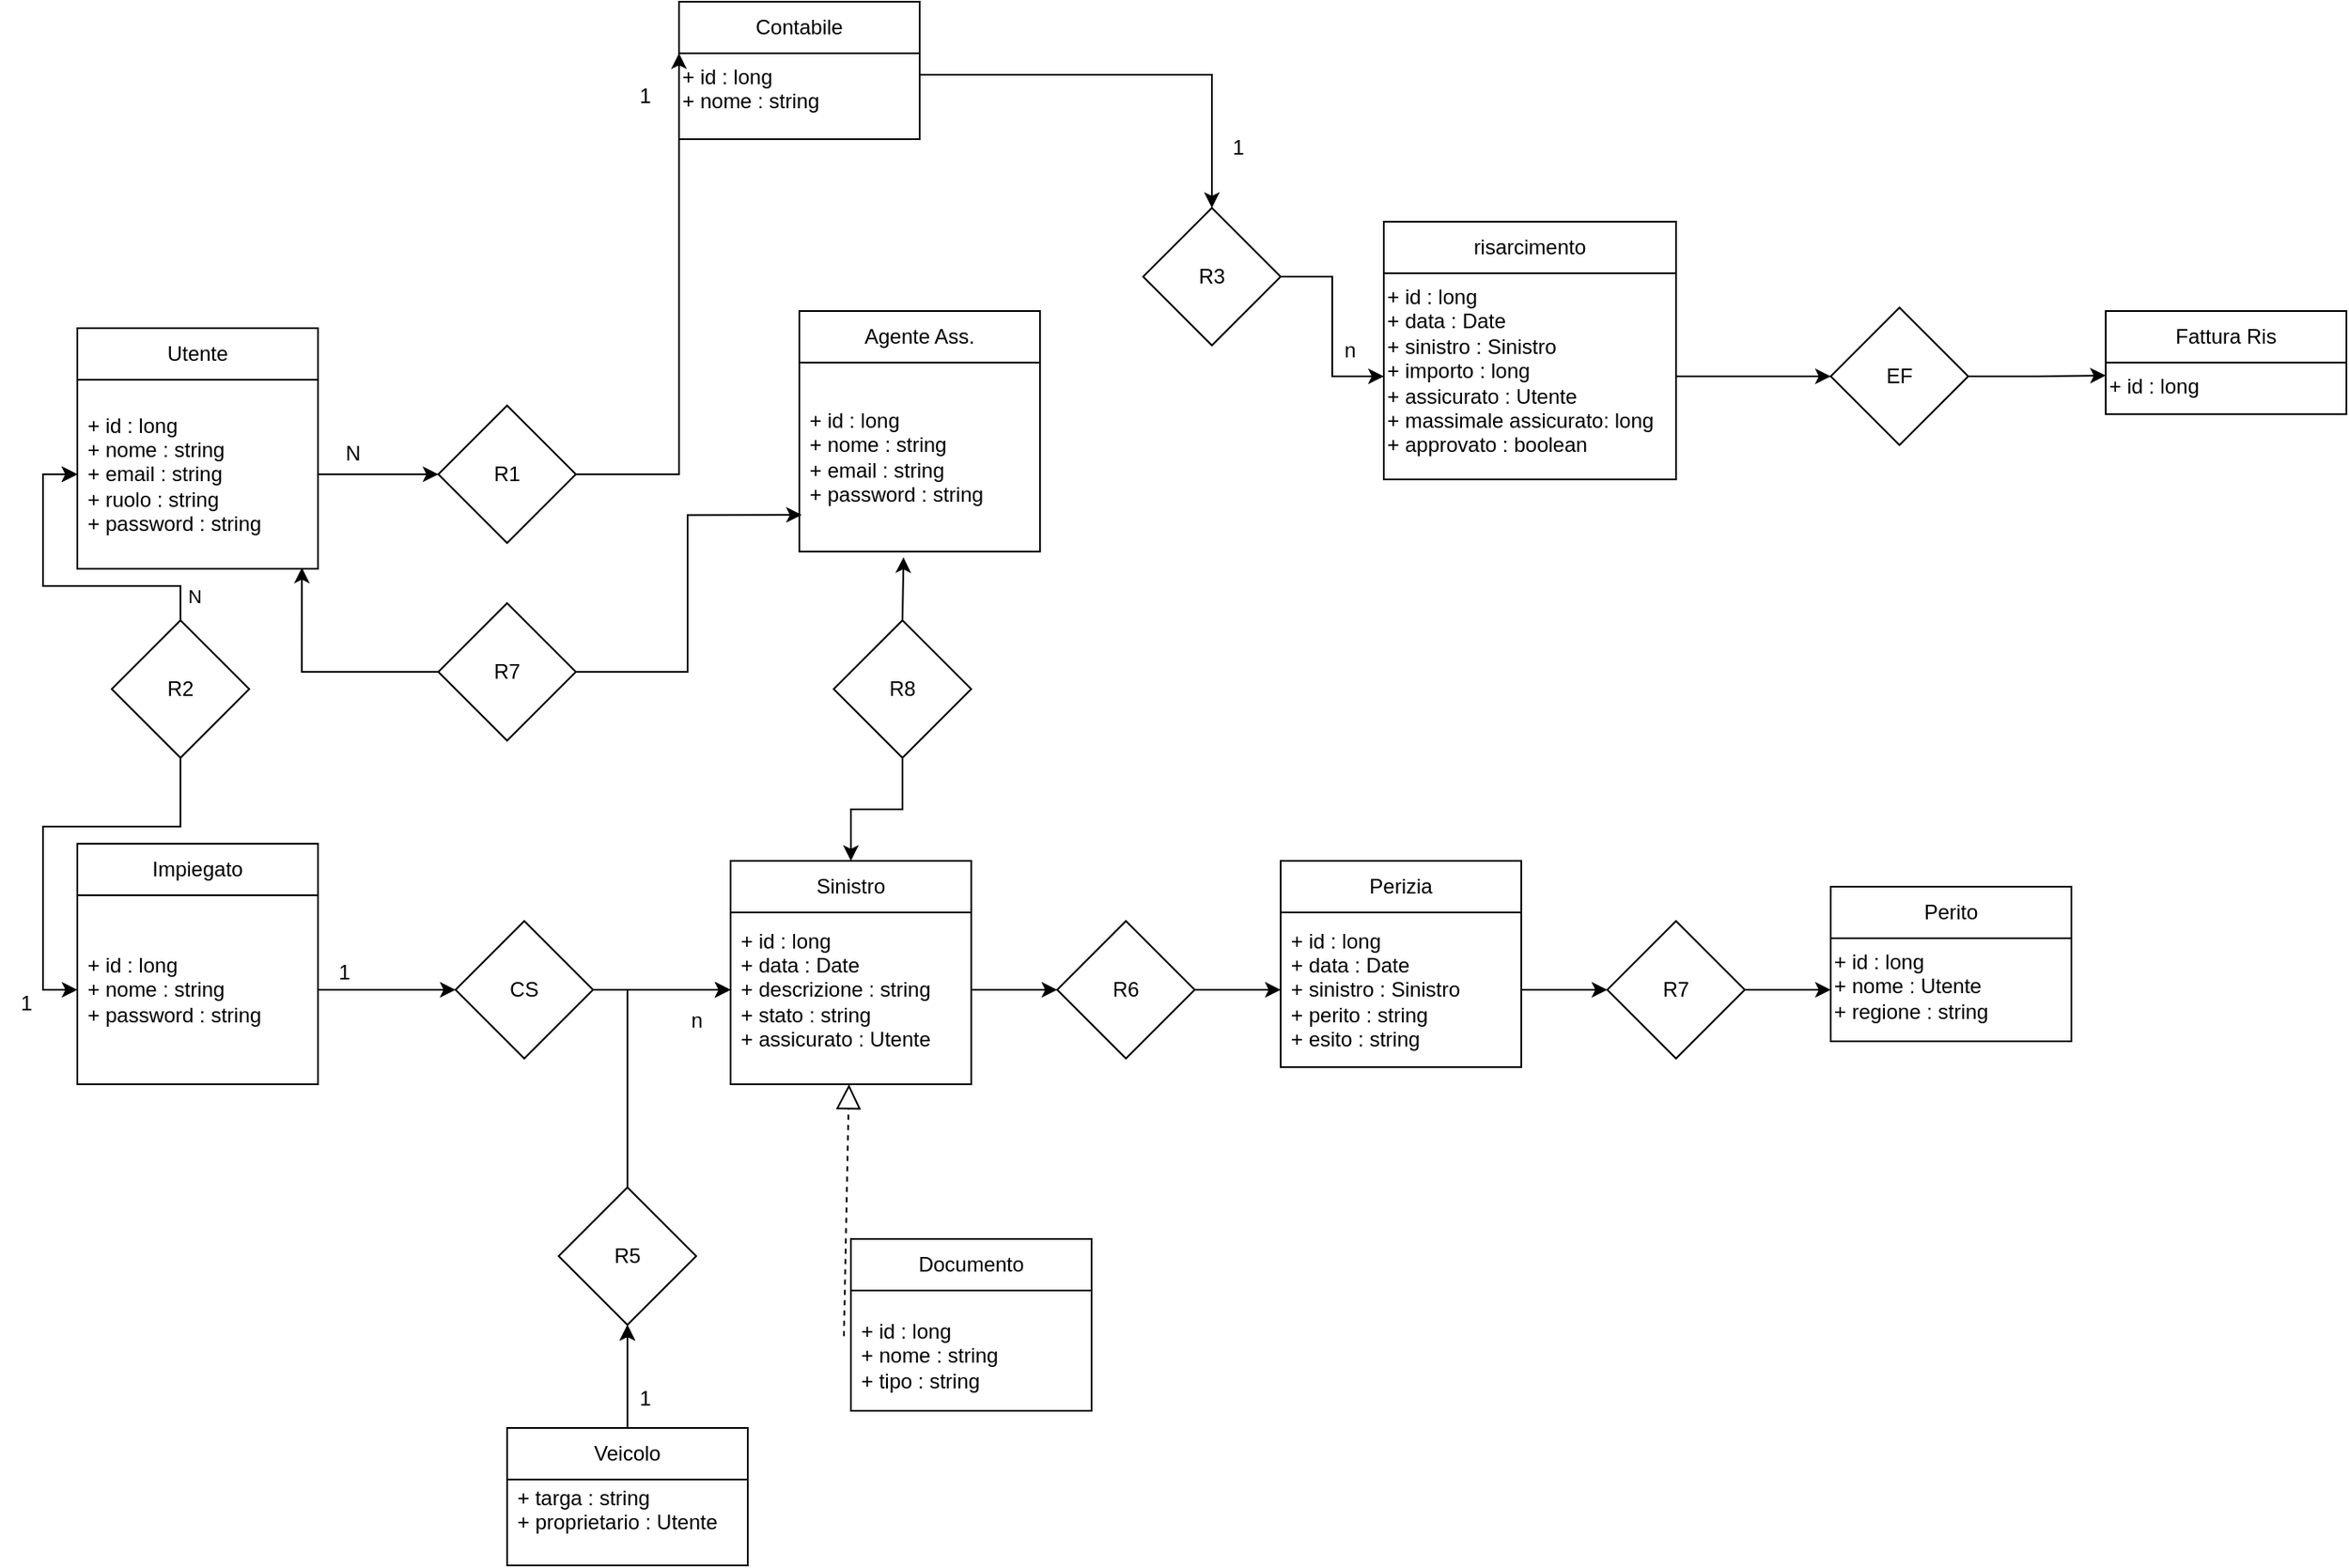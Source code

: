 <mxfile version="28.0.4">
  <diagram name="Page-1" id="ncYPaySD2gaJc0sSPr5l">
    <mxGraphModel dx="778" dy="1560" grid="1" gridSize="10" guides="1" tooltips="1" connect="1" arrows="1" fold="1" page="1" pageScale="1" pageWidth="850" pageHeight="1100" math="0" shadow="0">
      <root>
        <mxCell id="0" />
        <mxCell id="1" parent="0" />
        <mxCell id="XLVRN5qMW9F_hrIfe315-4" value="Utente" style="swimlane;fontStyle=0;childLayout=stackLayout;horizontal=1;startSize=30;horizontalStack=0;resizeParent=1;resizeParentMax=0;resizeLast=0;collapsible=1;marginBottom=0;whiteSpace=wrap;html=1;" parent="1" vertex="1">
          <mxGeometry x="60" y="-110" width="140" height="140" as="geometry" />
        </mxCell>
        <mxCell id="XLVRN5qMW9F_hrIfe315-7" value="&lt;span style=&quot;background-color: transparent; color: light-dark(rgb(0, 0, 0), rgb(255, 255, 255));&quot;&gt;+ id : long&lt;/span&gt;&lt;br&gt;&lt;span style=&quot;background-color: transparent; color: light-dark(rgb(0, 0, 0), rgb(255, 255, 255));&quot;&gt;+ nome : string&lt;/span&gt;&lt;br&gt;&lt;span style=&quot;background-color: transparent; color: light-dark(rgb(0, 0, 0), rgb(255, 255, 255));&quot;&gt;+ email : string&lt;/span&gt;&lt;br&gt;&lt;span style=&quot;background-color: transparent; color: light-dark(rgb(0, 0, 0), rgb(255, 255, 255));&quot;&gt;+ ruolo : string&lt;/span&gt;&lt;br&gt;&lt;span style=&quot;background-color: transparent; color: light-dark(rgb(0, 0, 0), rgb(255, 255, 255));&quot;&gt;+ password : string&lt;/span&gt;" style="text;strokeColor=none;fillColor=none;align=left;verticalAlign=middle;spacingLeft=4;spacingRight=4;overflow=hidden;points=[[0,0.5],[1,0.5]];portConstraint=eastwest;rotatable=0;whiteSpace=wrap;html=1;" parent="XLVRN5qMW9F_hrIfe315-4" vertex="1">
          <mxGeometry y="30" width="140" height="110" as="geometry" />
        </mxCell>
        <mxCell id="XLVRN5qMW9F_hrIfe315-11" value="Sinistro" style="swimlane;fontStyle=0;childLayout=stackLayout;horizontal=1;startSize=30;horizontalStack=0;resizeParent=1;resizeParentMax=0;resizeLast=0;collapsible=1;marginBottom=0;whiteSpace=wrap;html=1;" parent="1" vertex="1">
          <mxGeometry x="440" y="200" width="140" height="130" as="geometry" />
        </mxCell>
        <mxCell id="alPQzJcC0KXcdpijRK14-49" style="edgeStyle=orthogonalEdgeStyle;rounded=0;orthogonalLoop=1;jettySize=auto;html=1;exitX=1;exitY=0.5;exitDx=0;exitDy=0;" edge="1" parent="1" source="XLVRN5qMW9F_hrIfe315-15" target="alPQzJcC0KXcdpijRK14-48">
          <mxGeometry relative="1" as="geometry" />
        </mxCell>
        <mxCell id="XLVRN5qMW9F_hrIfe315-15" value="&lt;span style=&quot;background-color: transparent; color: light-dark(rgb(0, 0, 0), rgb(255, 255, 255));&quot;&gt;+ id : long&lt;/span&gt;&lt;br&gt;&lt;span style=&quot;background-color: transparent; color: light-dark(rgb(0, 0, 0), rgb(255, 255, 255));&quot;&gt;+ data : Date&lt;/span&gt;&lt;br&gt;&lt;span style=&quot;background-color: transparent; color: light-dark(rgb(0, 0, 0), rgb(255, 255, 255));&quot;&gt;+ descrizione : string&lt;/span&gt;&lt;br&gt;&lt;span style=&quot;background-color: transparent; color: light-dark(rgb(0, 0, 0), rgb(255, 255, 255));&quot;&gt;+ stato : string&lt;/span&gt;&lt;br&gt;&lt;span style=&quot;background-color: transparent; color: light-dark(rgb(0, 0, 0), rgb(255, 255, 255));&quot;&gt;+ assicurato : Utente&lt;/span&gt;" style="text;strokeColor=none;fillColor=none;align=left;verticalAlign=middle;spacingLeft=4;spacingRight=4;overflow=hidden;points=[[0,0.5],[1,0.5]];portConstraint=eastwest;rotatable=0;whiteSpace=wrap;html=1;" parent="1" vertex="1">
          <mxGeometry x="440" y="220" width="140" height="110" as="geometry" />
        </mxCell>
        <mxCell id="alPQzJcC0KXcdpijRK14-40" style="edgeStyle=orthogonalEdgeStyle;rounded=0;orthogonalLoop=1;jettySize=auto;html=1;exitX=0.5;exitY=0;exitDx=0;exitDy=0;entryX=0.5;entryY=1;entryDx=0;entryDy=0;" edge="1" parent="1" source="XLVRN5qMW9F_hrIfe315-16" target="alPQzJcC0KXcdpijRK14-39">
          <mxGeometry relative="1" as="geometry" />
        </mxCell>
        <mxCell id="alPQzJcC0KXcdpijRK14-42" value="" style="edgeStyle=orthogonalEdgeStyle;rounded=0;orthogonalLoop=1;jettySize=auto;html=1;" edge="1" parent="1" source="XLVRN5qMW9F_hrIfe315-16" target="alPQzJcC0KXcdpijRK14-39">
          <mxGeometry relative="1" as="geometry" />
        </mxCell>
        <mxCell id="XLVRN5qMW9F_hrIfe315-16" value="Veicolo" style="swimlane;fontStyle=0;childLayout=stackLayout;horizontal=1;startSize=30;horizontalStack=0;resizeParent=1;resizeParentMax=0;resizeLast=0;collapsible=1;marginBottom=0;whiteSpace=wrap;html=1;" parent="1" vertex="1">
          <mxGeometry x="310" y="530" width="140" height="80" as="geometry" />
        </mxCell>
        <mxCell id="XLVRN5qMW9F_hrIfe315-20" value="&lt;span style=&quot;background-color: transparent; color: light-dark(rgb(0, 0, 0), rgb(255, 255, 255));&quot;&gt;+ targa : string&lt;/span&gt;&lt;br&gt;&lt;span style=&quot;background-color: transparent; color: light-dark(rgb(0, 0, 0), rgb(255, 255, 255));&quot;&gt;+ proprietario : Utente&lt;/span&gt;&lt;div&gt;&lt;br/&gt;&lt;/div&gt;" style="text;strokeColor=none;fillColor=none;align=left;verticalAlign=middle;spacingLeft=4;spacingRight=4;overflow=hidden;points=[[0,0.5],[1,0.5]];portConstraint=eastwest;rotatable=0;whiteSpace=wrap;html=1;" parent="XLVRN5qMW9F_hrIfe315-16" vertex="1">
          <mxGeometry y="30" width="140" height="50" as="geometry" />
        </mxCell>
        <mxCell id="XLVRN5qMW9F_hrIfe315-22" value="Documento" style="swimlane;fontStyle=0;childLayout=stackLayout;horizontal=1;startSize=30;horizontalStack=0;resizeParent=1;resizeParentMax=0;resizeLast=0;collapsible=1;marginBottom=0;whiteSpace=wrap;html=1;" parent="1" vertex="1">
          <mxGeometry x="510" y="420" width="140" height="100" as="geometry" />
        </mxCell>
        <mxCell id="XLVRN5qMW9F_hrIfe315-23" value="&lt;br&gt;&lt;span style=&quot;forced-color-adjust: none; color: light-dark(rgb(0, 0, 0), rgb(255, 255, 255)); font-family: Helvetica; font-size: 12px; font-style: normal; font-variant-ligatures: normal; font-variant-caps: normal; font-weight: 400; letter-spacing: normal; orphans: 2; text-align: left; text-indent: 0px; text-transform: none; widows: 2; word-spacing: 0px; -webkit-text-stroke-width: 0px; white-space: normal; background-color: transparent; text-decoration-thickness: initial; text-decoration-style: initial; text-decoration-color: initial;&quot;&gt;+ id : long&lt;/span&gt;&lt;br style=&quot;forced-color-adjust: none; color: rgb(0, 0, 0); font-family: Helvetica; font-size: 12px; font-style: normal; font-variant-ligatures: normal; font-variant-caps: normal; font-weight: 400; letter-spacing: normal; orphans: 2; text-align: left; text-indent: 0px; text-transform: none; widows: 2; word-spacing: 0px; -webkit-text-stroke-width: 0px; white-space: normal; background-color: rgb(236, 236, 236); text-decoration-thickness: initial; text-decoration-style: initial; text-decoration-color: initial;&quot;&gt;&lt;span style=&quot;forced-color-adjust: none; color: light-dark(rgb(0, 0, 0), rgb(255, 255, 255)); font-family: Helvetica; font-size: 12px; font-style: normal; font-variant-ligatures: normal; font-variant-caps: normal; font-weight: 400; letter-spacing: normal; orphans: 2; text-align: left; text-indent: 0px; text-transform: none; widows: 2; word-spacing: 0px; -webkit-text-stroke-width: 0px; white-space: normal; background-color: transparent; text-decoration-thickness: initial; text-decoration-style: initial; text-decoration-color: initial;&quot;&gt;+ nome : string&lt;/span&gt;&lt;br style=&quot;forced-color-adjust: none; color: rgb(0, 0, 0); font-family: Helvetica; font-size: 12px; font-style: normal; font-variant-ligatures: normal; font-variant-caps: normal; font-weight: 400; letter-spacing: normal; orphans: 2; text-align: left; text-indent: 0px; text-transform: none; widows: 2; word-spacing: 0px; -webkit-text-stroke-width: 0px; white-space: normal; background-color: rgb(236, 236, 236); text-decoration-thickness: initial; text-decoration-style: initial; text-decoration-color: initial;&quot;&gt;&lt;span style=&quot;forced-color-adjust: none; color: light-dark(rgb(0, 0, 0), rgb(255, 255, 255)); font-family: Helvetica; font-size: 12px; font-style: normal; font-variant-ligatures: normal; font-variant-caps: normal; font-weight: 400; letter-spacing: normal; orphans: 2; text-align: left; text-indent: 0px; text-transform: none; widows: 2; word-spacing: 0px; -webkit-text-stroke-width: 0px; white-space: normal; background-color: transparent; text-decoration-thickness: initial; text-decoration-style: initial; text-decoration-color: initial;&quot;&gt;+ tipo : string&lt;/span&gt;&lt;br style=&quot;forced-color-adjust: none; color: rgb(0, 0, 0); font-family: Helvetica; font-size: 12px; font-style: normal; font-variant-ligatures: normal; font-variant-caps: normal; font-weight: 400; letter-spacing: normal; orphans: 2; text-align: left; text-indent: 0px; text-transform: none; widows: 2; word-spacing: 0px; -webkit-text-stroke-width: 0px; white-space: normal; background-color: rgb(236, 236, 236); text-decoration-thickness: initial; text-decoration-style: initial; text-decoration-color: initial;&quot;&gt;&lt;div&gt;&lt;br&gt;&lt;/div&gt;" style="text;strokeColor=none;fillColor=none;align=left;verticalAlign=middle;spacingLeft=4;spacingRight=4;overflow=hidden;points=[[0,0.5],[1,0.5]];portConstraint=eastwest;rotatable=0;whiteSpace=wrap;html=1;" parent="XLVRN5qMW9F_hrIfe315-22" vertex="1">
          <mxGeometry y="30" width="140" height="70" as="geometry" />
        </mxCell>
        <mxCell id="XLVRN5qMW9F_hrIfe315-27" value="" style="endArrow=block;dashed=1;endFill=0;endSize=12;html=1;rounded=0;exitX=-0.029;exitY=0.381;exitDx=0;exitDy=0;exitPerimeter=0;" parent="1" source="XLVRN5qMW9F_hrIfe315-23" target="XLVRN5qMW9F_hrIfe315-15" edge="1">
          <mxGeometry width="160" relative="1" as="geometry">
            <mxPoint x="510" y="400" as="sourcePoint" />
            <mxPoint x="670" y="400" as="targetPoint" />
          </mxGeometry>
        </mxCell>
        <mxCell id="XLVRN5qMW9F_hrIfe315-34" value="Perizia" style="swimlane;fontStyle=0;childLayout=stackLayout;horizontal=1;startSize=30;horizontalStack=0;resizeParent=1;resizeParentMax=0;resizeLast=0;collapsible=1;marginBottom=0;whiteSpace=wrap;html=1;" parent="1" vertex="1">
          <mxGeometry x="760" y="200" width="140" height="120" as="geometry" />
        </mxCell>
        <mxCell id="XLVRN5qMW9F_hrIfe315-36" value="&lt;span style=&quot;color: light-dark(rgb(0, 0, 0), rgb(255, 255, 255)); background-color: transparent;&quot;&gt;+ id : long&lt;/span&gt;&lt;br&gt;&lt;span style=&quot;color: light-dark(rgb(0, 0, 0), rgb(255, 255, 255)); background-color: transparent;&quot;&gt;+ data : Date&lt;/span&gt;&lt;br&gt;&lt;span style=&quot;color: light-dark(rgb(0, 0, 0), rgb(255, 255, 255)); background-color: transparent;&quot;&gt;+ sinistro : Sinistro&lt;/span&gt;&lt;br&gt;&lt;span style=&quot;color: light-dark(rgb(0, 0, 0), rgb(255, 255, 255)); background-color: transparent;&quot;&gt;+ perito : string&lt;/span&gt;&lt;br&gt;&lt;span style=&quot;color: light-dark(rgb(0, 0, 0), rgb(255, 255, 255)); background-color: transparent;&quot;&gt;+ esito : string&lt;/span&gt;" style="text;strokeColor=none;fillColor=none;align=left;verticalAlign=middle;spacingLeft=4;spacingRight=4;overflow=hidden;points=[[0,0.5],[1,0.5]];portConstraint=eastwest;rotatable=0;whiteSpace=wrap;html=1;" parent="XLVRN5qMW9F_hrIfe315-34" vertex="1">
          <mxGeometry y="30" width="140" height="90" as="geometry" />
        </mxCell>
        <mxCell id="XLVRN5qMW9F_hrIfe315-39" value="risarcimento" style="swimlane;fontStyle=0;childLayout=stackLayout;horizontal=1;startSize=30;horizontalStack=0;resizeParent=1;resizeParentMax=0;resizeLast=0;collapsible=1;marginBottom=0;whiteSpace=wrap;html=1;" parent="1" vertex="1">
          <mxGeometry x="820" y="-172" width="170" height="150" as="geometry" />
        </mxCell>
        <mxCell id="XLVRN5qMW9F_hrIfe315-43" value="&lt;span style=&quot;forced-color-adjust: none; color: light-dark(rgb(0, 0, 0), rgb(255, 255, 255)); font-family: Helvetica; font-size: 12px; font-style: normal; font-variant-ligatures: normal; font-variant-caps: normal; font-weight: 400; letter-spacing: normal; orphans: 2; text-align: left; text-indent: 0px; text-transform: none; widows: 2; word-spacing: 0px; -webkit-text-stroke-width: 0px; white-space: normal; background-color: transparent; text-decoration-thickness: initial; text-decoration-style: initial; text-decoration-color: initial;&quot;&gt;+ id : long&lt;/span&gt;&lt;br style=&quot;forced-color-adjust: none; color: rgb(0, 0, 0); font-family: Helvetica; font-size: 12px; font-style: normal; font-variant-ligatures: normal; font-variant-caps: normal; font-weight: 400; letter-spacing: normal; orphans: 2; text-align: left; text-indent: 0px; text-transform: none; widows: 2; word-spacing: 0px; -webkit-text-stroke-width: 0px; white-space: normal; background-color: rgb(236, 236, 236); text-decoration-thickness: initial; text-decoration-style: initial; text-decoration-color: initial;&quot;&gt;&lt;span style=&quot;forced-color-adjust: none; color: light-dark(rgb(0, 0, 0), rgb(255, 255, 255)); font-family: Helvetica; font-size: 12px; font-style: normal; font-variant-ligatures: normal; font-variant-caps: normal; font-weight: 400; letter-spacing: normal; orphans: 2; text-align: left; text-indent: 0px; text-transform: none; widows: 2; word-spacing: 0px; -webkit-text-stroke-width: 0px; white-space: normal; background-color: transparent; text-decoration-thickness: initial; text-decoration-style: initial; text-decoration-color: initial;&quot;&gt;+ data : Date&lt;/span&gt;&lt;br style=&quot;forced-color-adjust: none; color: rgb(0, 0, 0); font-family: Helvetica; font-size: 12px; font-style: normal; font-variant-ligatures: normal; font-variant-caps: normal; font-weight: 400; letter-spacing: normal; orphans: 2; text-align: left; text-indent: 0px; text-transform: none; widows: 2; word-spacing: 0px; -webkit-text-stroke-width: 0px; white-space: normal; background-color: rgb(236, 236, 236); text-decoration-thickness: initial; text-decoration-style: initial; text-decoration-color: initial;&quot;&gt;&lt;span style=&quot;forced-color-adjust: none; color: light-dark(rgb(0, 0, 0), rgb(255, 255, 255)); font-family: Helvetica; font-size: 12px; font-style: normal; font-variant-ligatures: normal; font-variant-caps: normal; font-weight: 400; letter-spacing: normal; orphans: 2; text-align: left; text-indent: 0px; text-transform: none; widows: 2; word-spacing: 0px; -webkit-text-stroke-width: 0px; white-space: normal; background-color: transparent; text-decoration-thickness: initial; text-decoration-style: initial; text-decoration-color: initial;&quot;&gt;+ sinistro : Sinistro&lt;/span&gt;&lt;br style=&quot;forced-color-adjust: none; color: rgb(0, 0, 0); font-family: Helvetica; font-size: 12px; font-style: normal; font-variant-ligatures: normal; font-variant-caps: normal; font-weight: 400; letter-spacing: normal; orphans: 2; text-align: left; text-indent: 0px; text-transform: none; widows: 2; word-spacing: 0px; -webkit-text-stroke-width: 0px; white-space: normal; background-color: rgb(236, 236, 236); text-decoration-thickness: initial; text-decoration-style: initial; text-decoration-color: initial;&quot;&gt;&lt;span style=&quot;forced-color-adjust: none; color: light-dark(rgb(0, 0, 0), rgb(255, 255, 255)); font-family: Helvetica; font-size: 12px; font-style: normal; font-variant-ligatures: normal; font-variant-caps: normal; font-weight: 400; letter-spacing: normal; orphans: 2; text-align: left; text-indent: 0px; text-transform: none; widows: 2; word-spacing: 0px; -webkit-text-stroke-width: 0px; white-space: normal; background-color: transparent; text-decoration-thickness: initial; text-decoration-style: initial; text-decoration-color: initial;&quot;&gt;+ importo : long&lt;/span&gt;&lt;div&gt;+ assicurato : Utente&lt;br style=&quot;forced-color-adjust: none; color: rgb(0, 0, 0); font-family: Helvetica; font-size: 12px; font-style: normal; font-variant-ligatures: normal; font-variant-caps: normal; font-weight: 400; letter-spacing: normal; orphans: 2; text-align: left; text-indent: 0px; text-transform: none; widows: 2; word-spacing: 0px; -webkit-text-stroke-width: 0px; white-space: normal; background-color: rgb(236, 236, 236); text-decoration-thickness: initial; text-decoration-style: initial; text-decoration-color: initial;&quot;&gt;&lt;span style=&quot;forced-color-adjust: none; color: light-dark(rgb(0, 0, 0), rgb(255, 255, 255)); font-family: Helvetica; font-size: 12px; font-style: normal; font-variant-ligatures: normal; font-variant-caps: normal; font-weight: 400; letter-spacing: normal; orphans: 2; text-align: left; text-indent: 0px; text-transform: none; widows: 2; word-spacing: 0px; -webkit-text-stroke-width: 0px; white-space: normal; background-color: transparent; text-decoration-thickness: initial; text-decoration-style: initial; text-decoration-color: initial;&quot;&gt;+ massimale assicurato: long&lt;/span&gt;&lt;/div&gt;&lt;div&gt;+ approvato : boolean&lt;/div&gt;" style="text;whiteSpace=wrap;html=1;" parent="XLVRN5qMW9F_hrIfe315-39" vertex="1">
          <mxGeometry y="30" width="170" height="120" as="geometry" />
        </mxCell>
        <mxCell id="XLVRN5qMW9F_hrIfe315-44" value="Perito" style="swimlane;fontStyle=0;childLayout=stackLayout;horizontal=1;startSize=30;horizontalStack=0;resizeParent=1;resizeParentMax=0;resizeLast=0;collapsible=1;marginBottom=0;whiteSpace=wrap;html=1;" parent="1" vertex="1">
          <mxGeometry x="1080" y="215" width="140" height="90" as="geometry" />
        </mxCell>
        <mxCell id="XLVRN5qMW9F_hrIfe315-45" value="&lt;span style=&quot;forced-color-adjust: none; color: light-dark(rgb(0, 0, 0), rgb(255, 255, 255)); font-family: Helvetica; font-size: 12px; font-style: normal; font-variant-ligatures: normal; font-variant-caps: normal; font-weight: 400; letter-spacing: normal; orphans: 2; text-align: left; text-indent: 0px; text-transform: none; widows: 2; word-spacing: 0px; -webkit-text-stroke-width: 0px; white-space: normal; background-color: transparent; text-decoration-thickness: initial; text-decoration-style: initial; text-decoration-color: initial;&quot;&gt;+ id : long&lt;/span&gt;&lt;br style=&quot;forced-color-adjust: none; color: rgb(0, 0, 0); font-family: Helvetica; font-size: 12px; font-style: normal; font-variant-ligatures: normal; font-variant-caps: normal; font-weight: 400; letter-spacing: normal; orphans: 2; text-align: left; text-indent: 0px; text-transform: none; widows: 2; word-spacing: 0px; -webkit-text-stroke-width: 0px; white-space: normal; background-color: rgb(236, 236, 236); text-decoration-thickness: initial; text-decoration-style: initial; text-decoration-color: initial;&quot;&gt;&lt;span style=&quot;forced-color-adjust: none; color: light-dark(rgb(0, 0, 0), rgb(255, 255, 255)); font-family: Helvetica; font-size: 12px; font-style: normal; font-variant-ligatures: normal; font-variant-caps: normal; font-weight: 400; letter-spacing: normal; orphans: 2; text-align: left; text-indent: 0px; text-transform: none; widows: 2; word-spacing: 0px; -webkit-text-stroke-width: 0px; white-space: normal; background-color: transparent; text-decoration-thickness: initial; text-decoration-style: initial; text-decoration-color: initial;&quot;&gt;+ nome : Utente&lt;/span&gt;&lt;div&gt;&lt;span style=&quot;forced-color-adjust: none; color: light-dark(rgb(0, 0, 0), rgb(255, 255, 255)); font-family: Helvetica; font-size: 12px; font-style: normal; font-variant-ligatures: normal; font-variant-caps: normal; font-weight: 400; letter-spacing: normal; orphans: 2; text-align: left; text-indent: 0px; text-transform: none; widows: 2; word-spacing: 0px; -webkit-text-stroke-width: 0px; white-space: normal; background-color: transparent; text-decoration-thickness: initial; text-decoration-style: initial; text-decoration-color: initial;&quot;&gt;+ regione : string&lt;/span&gt;&lt;/div&gt;&lt;div&gt;&lt;br&gt;&lt;/div&gt;" style="text;whiteSpace=wrap;html=1;" parent="XLVRN5qMW9F_hrIfe315-44" vertex="1">
          <mxGeometry y="30" width="140" height="60" as="geometry" />
        </mxCell>
        <mxCell id="XLVRN5qMW9F_hrIfe315-46" value="Contabile" style="swimlane;fontStyle=0;childLayout=stackLayout;horizontal=1;startSize=30;horizontalStack=0;resizeParent=1;resizeParentMax=0;resizeLast=0;collapsible=1;marginBottom=0;whiteSpace=wrap;html=1;" parent="1" vertex="1">
          <mxGeometry x="410" y="-300" width="140" height="80" as="geometry" />
        </mxCell>
        <mxCell id="XLVRN5qMW9F_hrIfe315-47" value="&lt;span style=&quot;forced-color-adjust: none; color: light-dark(rgb(0, 0, 0), rgb(255, 255, 255)); font-family: Helvetica; font-size: 12px; font-style: normal; font-variant-ligatures: normal; font-variant-caps: normal; font-weight: 400; letter-spacing: normal; orphans: 2; text-align: left; text-indent: 0px; text-transform: none; widows: 2; word-spacing: 0px; -webkit-text-stroke-width: 0px; white-space: normal; background-color: transparent; text-decoration-thickness: initial; text-decoration-style: initial; text-decoration-color: initial;&quot;&gt;+ id : long&lt;/span&gt;&lt;br style=&quot;forced-color-adjust: none; color: rgb(0, 0, 0); font-family: Helvetica; font-size: 12px; font-style: normal; font-variant-ligatures: normal; font-variant-caps: normal; font-weight: 400; letter-spacing: normal; orphans: 2; text-align: left; text-indent: 0px; text-transform: none; widows: 2; word-spacing: 0px; -webkit-text-stroke-width: 0px; white-space: normal; background-color: rgb(236, 236, 236); text-decoration-thickness: initial; text-decoration-style: initial; text-decoration-color: initial;&quot;&gt;&lt;span style=&quot;forced-color-adjust: none; color: light-dark(rgb(0, 0, 0), rgb(255, 255, 255)); font-family: Helvetica; font-size: 12px; font-style: normal; font-variant-ligatures: normal; font-variant-caps: normal; font-weight: 400; letter-spacing: normal; orphans: 2; text-align: left; text-indent: 0px; text-transform: none; widows: 2; word-spacing: 0px; -webkit-text-stroke-width: 0px; white-space: normal; background-color: transparent; text-decoration-thickness: initial; text-decoration-style: initial; text-decoration-color: initial;&quot;&gt;+ nome : string&lt;/span&gt;" style="text;whiteSpace=wrap;html=1;" parent="XLVRN5qMW9F_hrIfe315-46" vertex="1">
          <mxGeometry y="30" width="140" height="50" as="geometry" />
        </mxCell>
        <mxCell id="alPQzJcC0KXcdpijRK14-1" value="Impiegato" style="swimlane;fontStyle=0;childLayout=stackLayout;horizontal=1;startSize=30;horizontalStack=0;resizeParent=1;resizeParentMax=0;resizeLast=0;collapsible=1;marginBottom=0;whiteSpace=wrap;html=1;" vertex="1" parent="1">
          <mxGeometry x="60" y="190" width="140" height="140" as="geometry" />
        </mxCell>
        <mxCell id="alPQzJcC0KXcdpijRK14-2" value="&lt;span style=&quot;background-color: transparent; color: light-dark(rgb(0, 0, 0), rgb(255, 255, 255));&quot;&gt;+ id : long&lt;/span&gt;&lt;br&gt;&lt;span style=&quot;background-color: transparent; color: light-dark(rgb(0, 0, 0), rgb(255, 255, 255));&quot;&gt;+ nome : string&lt;/span&gt;&lt;br&gt;&lt;span style=&quot;background-color: transparent; color: light-dark(rgb(0, 0, 0), rgb(255, 255, 255));&quot;&gt;+ password : string&lt;/span&gt;" style="text;strokeColor=none;fillColor=none;align=left;verticalAlign=middle;spacingLeft=4;spacingRight=4;overflow=hidden;points=[[0,0.5],[1,0.5]];portConstraint=eastwest;rotatable=0;whiteSpace=wrap;html=1;" vertex="1" parent="alPQzJcC0KXcdpijRK14-1">
          <mxGeometry y="30" width="140" height="110" as="geometry" />
        </mxCell>
        <mxCell id="alPQzJcC0KXcdpijRK14-21" style="edgeStyle=orthogonalEdgeStyle;rounded=0;orthogonalLoop=1;jettySize=auto;html=1;exitX=1;exitY=0.5;exitDx=0;exitDy=0;entryX=0;entryY=0;entryDx=0;entryDy=0;" edge="1" parent="1" source="alPQzJcC0KXcdpijRK14-18" target="XLVRN5qMW9F_hrIfe315-47">
          <mxGeometry relative="1" as="geometry">
            <Array as="points">
              <mxPoint x="410" y="-25" />
              <mxPoint x="410" y="-100" />
            </Array>
          </mxGeometry>
        </mxCell>
        <mxCell id="alPQzJcC0KXcdpijRK14-18" value="R1" style="rhombus;whiteSpace=wrap;html=1;" vertex="1" parent="1">
          <mxGeometry x="270" y="-65" width="80" height="80" as="geometry" />
        </mxCell>
        <mxCell id="alPQzJcC0KXcdpijRK14-20" style="edgeStyle=orthogonalEdgeStyle;rounded=0;orthogonalLoop=1;jettySize=auto;html=1;exitX=1;exitY=0.5;exitDx=0;exitDy=0;" edge="1" parent="1" source="XLVRN5qMW9F_hrIfe315-7" target="alPQzJcC0KXcdpijRK14-18">
          <mxGeometry relative="1" as="geometry" />
        </mxCell>
        <mxCell id="alPQzJcC0KXcdpijRK14-24" style="edgeStyle=orthogonalEdgeStyle;rounded=0;orthogonalLoop=1;jettySize=auto;html=1;exitX=1;exitY=0.5;exitDx=0;exitDy=0;" edge="1" parent="1" source="alPQzJcC0KXcdpijRK14-22" target="XLVRN5qMW9F_hrIfe315-15">
          <mxGeometry relative="1" as="geometry" />
        </mxCell>
        <mxCell id="alPQzJcC0KXcdpijRK14-22" value="CS" style="rhombus;whiteSpace=wrap;html=1;" vertex="1" parent="1">
          <mxGeometry x="280" y="235" width="80" height="80" as="geometry" />
        </mxCell>
        <mxCell id="alPQzJcC0KXcdpijRK14-23" style="edgeStyle=orthogonalEdgeStyle;rounded=0;orthogonalLoop=1;jettySize=auto;html=1;exitX=1;exitY=0.5;exitDx=0;exitDy=0;" edge="1" parent="1" source="alPQzJcC0KXcdpijRK14-2" target="alPQzJcC0KXcdpijRK14-22">
          <mxGeometry relative="1" as="geometry" />
        </mxCell>
        <mxCell id="alPQzJcC0KXcdpijRK14-25" value="N" style="text;html=1;align=center;verticalAlign=middle;resizable=0;points=[];autosize=1;strokeColor=none;fillColor=none;" vertex="1" parent="1">
          <mxGeometry x="205" y="-52" width="30" height="30" as="geometry" />
        </mxCell>
        <mxCell id="alPQzJcC0KXcdpijRK14-26" value="1" style="text;html=1;align=center;verticalAlign=middle;resizable=0;points=[];autosize=1;strokeColor=none;fillColor=none;" vertex="1" parent="1">
          <mxGeometry x="375" y="-260" width="30" height="30" as="geometry" />
        </mxCell>
        <mxCell id="alPQzJcC0KXcdpijRK14-28" style="edgeStyle=orthogonalEdgeStyle;rounded=0;orthogonalLoop=1;jettySize=auto;html=1;exitX=0.5;exitY=0;exitDx=0;exitDy=0;" edge="1" parent="1" source="alPQzJcC0KXcdpijRK14-27" target="XLVRN5qMW9F_hrIfe315-7">
          <mxGeometry relative="1" as="geometry" />
        </mxCell>
        <mxCell id="alPQzJcC0KXcdpijRK14-29" style="edgeStyle=orthogonalEdgeStyle;rounded=0;orthogonalLoop=1;jettySize=auto;html=1;exitX=0.5;exitY=1;exitDx=0;exitDy=0;" edge="1" parent="1" source="alPQzJcC0KXcdpijRK14-27" target="alPQzJcC0KXcdpijRK14-2">
          <mxGeometry relative="1" as="geometry" />
        </mxCell>
        <mxCell id="alPQzJcC0KXcdpijRK14-30" value="" style="edgeStyle=orthogonalEdgeStyle;rounded=0;orthogonalLoop=1;jettySize=auto;html=1;" edge="1" parent="1" source="alPQzJcC0KXcdpijRK14-27" target="XLVRN5qMW9F_hrIfe315-7">
          <mxGeometry relative="1" as="geometry" />
        </mxCell>
        <mxCell id="alPQzJcC0KXcdpijRK14-31" value="N" style="edgeLabel;html=1;align=center;verticalAlign=middle;resizable=0;points=[];" vertex="1" connectable="0" parent="alPQzJcC0KXcdpijRK14-30">
          <mxGeometry x="-0.844" y="-8" relative="1" as="geometry">
            <mxPoint as="offset" />
          </mxGeometry>
        </mxCell>
        <mxCell id="alPQzJcC0KXcdpijRK14-27" value="R2" style="rhombus;whiteSpace=wrap;html=1;" vertex="1" parent="1">
          <mxGeometry x="80" y="60" width="80" height="80" as="geometry" />
        </mxCell>
        <mxCell id="alPQzJcC0KXcdpijRK14-32" value="1" style="text;html=1;align=center;verticalAlign=middle;resizable=0;points=[];autosize=1;strokeColor=none;fillColor=none;" vertex="1" parent="1">
          <mxGeometry x="15" y="268" width="30" height="30" as="geometry" />
        </mxCell>
        <mxCell id="alPQzJcC0KXcdpijRK14-36" style="edgeStyle=orthogonalEdgeStyle;rounded=0;orthogonalLoop=1;jettySize=auto;html=1;exitX=1;exitY=0.5;exitDx=0;exitDy=0;" edge="1" parent="1" source="alPQzJcC0KXcdpijRK14-34" target="XLVRN5qMW9F_hrIfe315-43">
          <mxGeometry relative="1" as="geometry" />
        </mxCell>
        <mxCell id="alPQzJcC0KXcdpijRK14-34" value="R3" style="rhombus;whiteSpace=wrap;html=1;" vertex="1" parent="1">
          <mxGeometry x="680" y="-180" width="80" height="80" as="geometry" />
        </mxCell>
        <mxCell id="alPQzJcC0KXcdpijRK14-35" style="edgeStyle=orthogonalEdgeStyle;rounded=0;orthogonalLoop=1;jettySize=auto;html=1;exitX=1;exitY=0.25;exitDx=0;exitDy=0;" edge="1" parent="1" source="XLVRN5qMW9F_hrIfe315-47" target="alPQzJcC0KXcdpijRK14-34">
          <mxGeometry relative="1" as="geometry" />
        </mxCell>
        <mxCell id="alPQzJcC0KXcdpijRK14-37" value="1" style="text;html=1;align=center;verticalAlign=middle;resizable=0;points=[];autosize=1;strokeColor=none;fillColor=none;" vertex="1" parent="1">
          <mxGeometry x="720" y="-230" width="30" height="30" as="geometry" />
        </mxCell>
        <mxCell id="alPQzJcC0KXcdpijRK14-38" value="n" style="text;html=1;align=center;verticalAlign=middle;resizable=0;points=[];autosize=1;strokeColor=none;fillColor=none;" vertex="1" parent="1">
          <mxGeometry x="785" y="-112" width="30" height="30" as="geometry" />
        </mxCell>
        <mxCell id="alPQzJcC0KXcdpijRK14-39" value="R5" style="rhombus;whiteSpace=wrap;html=1;" vertex="1" parent="1">
          <mxGeometry x="340" y="390" width="80" height="80" as="geometry" />
        </mxCell>
        <mxCell id="alPQzJcC0KXcdpijRK14-41" style="edgeStyle=orthogonalEdgeStyle;rounded=0;orthogonalLoop=1;jettySize=auto;html=1;exitX=0.5;exitY=0;exitDx=0;exitDy=0;" edge="1" parent="1" source="alPQzJcC0KXcdpijRK14-39" target="XLVRN5qMW9F_hrIfe315-15">
          <mxGeometry relative="1" as="geometry" />
        </mxCell>
        <mxCell id="alPQzJcC0KXcdpijRK14-43" value="1" style="text;html=1;align=center;verticalAlign=middle;resizable=0;points=[];autosize=1;strokeColor=none;fillColor=none;" vertex="1" parent="1">
          <mxGeometry x="375" y="498" width="30" height="30" as="geometry" />
        </mxCell>
        <mxCell id="alPQzJcC0KXcdpijRK14-44" value="n" style="text;html=1;align=center;verticalAlign=middle;resizable=0;points=[];autosize=1;strokeColor=none;fillColor=none;" vertex="1" parent="1">
          <mxGeometry x="405" y="278" width="30" height="30" as="geometry" />
        </mxCell>
        <mxCell id="alPQzJcC0KXcdpijRK14-45" value="1" style="text;html=1;align=center;verticalAlign=middle;resizable=0;points=[];autosize=1;strokeColor=none;fillColor=none;" vertex="1" parent="1">
          <mxGeometry x="200" y="250" width="30" height="30" as="geometry" />
        </mxCell>
        <mxCell id="alPQzJcC0KXcdpijRK14-50" style="edgeStyle=orthogonalEdgeStyle;rounded=0;orthogonalLoop=1;jettySize=auto;html=1;exitX=1;exitY=0.5;exitDx=0;exitDy=0;" edge="1" parent="1" source="alPQzJcC0KXcdpijRK14-48" target="XLVRN5qMW9F_hrIfe315-36">
          <mxGeometry relative="1" as="geometry" />
        </mxCell>
        <mxCell id="alPQzJcC0KXcdpijRK14-48" value="R6" style="rhombus;whiteSpace=wrap;html=1;" vertex="1" parent="1">
          <mxGeometry x="630" y="235" width="80" height="80" as="geometry" />
        </mxCell>
        <mxCell id="alPQzJcC0KXcdpijRK14-53" style="edgeStyle=orthogonalEdgeStyle;rounded=0;orthogonalLoop=1;jettySize=auto;html=1;exitX=1;exitY=0.5;exitDx=0;exitDy=0;" edge="1" parent="1" source="alPQzJcC0KXcdpijRK14-51" target="XLVRN5qMW9F_hrIfe315-45">
          <mxGeometry relative="1" as="geometry" />
        </mxCell>
        <mxCell id="alPQzJcC0KXcdpijRK14-51" value="R7" style="rhombus;whiteSpace=wrap;html=1;" vertex="1" parent="1">
          <mxGeometry x="950" y="235" width="80" height="80" as="geometry" />
        </mxCell>
        <mxCell id="alPQzJcC0KXcdpijRK14-52" style="edgeStyle=orthogonalEdgeStyle;rounded=0;orthogonalLoop=1;jettySize=auto;html=1;exitX=1;exitY=0.5;exitDx=0;exitDy=0;" edge="1" parent="1" source="XLVRN5qMW9F_hrIfe315-36" target="alPQzJcC0KXcdpijRK14-51">
          <mxGeometry relative="1" as="geometry" />
        </mxCell>
        <mxCell id="alPQzJcC0KXcdpijRK14-61" style="edgeStyle=orthogonalEdgeStyle;rounded=0;orthogonalLoop=1;jettySize=auto;html=1;exitX=1;exitY=0.5;exitDx=0;exitDy=0;entryX=0;entryY=0.25;entryDx=0;entryDy=0;" edge="1" parent="1" source="alPQzJcC0KXcdpijRK14-54" target="alPQzJcC0KXcdpijRK14-56">
          <mxGeometry relative="1" as="geometry" />
        </mxCell>
        <mxCell id="alPQzJcC0KXcdpijRK14-54" value="EF" style="rhombus;whiteSpace=wrap;html=1;" vertex="1" parent="1">
          <mxGeometry x="1080" y="-122" width="80" height="80" as="geometry" />
        </mxCell>
        <mxCell id="alPQzJcC0KXcdpijRK14-55" value="Fattura Ris" style="swimlane;fontStyle=0;childLayout=stackLayout;horizontal=1;startSize=30;horizontalStack=0;resizeParent=1;resizeParentMax=0;resizeLast=0;collapsible=1;marginBottom=0;whiteSpace=wrap;html=1;" vertex="1" parent="1">
          <mxGeometry x="1240" y="-120" width="140" height="60" as="geometry" />
        </mxCell>
        <mxCell id="alPQzJcC0KXcdpijRK14-56" value="&lt;span style=&quot;forced-color-adjust: none; color: light-dark(rgb(0, 0, 0), rgb(255, 255, 255)); font-family: Helvetica; font-size: 12px; font-style: normal; font-variant-ligatures: normal; font-variant-caps: normal; font-weight: 400; letter-spacing: normal; orphans: 2; text-align: left; text-indent: 0px; text-transform: none; widows: 2; word-spacing: 0px; -webkit-text-stroke-width: 0px; white-space: normal; background-color: transparent; text-decoration-thickness: initial; text-decoration-style: initial; text-decoration-color: initial;&quot;&gt;+ id : long&lt;/span&gt;&lt;br&gt;&lt;div&gt;&lt;br&gt;&lt;/div&gt;" style="text;whiteSpace=wrap;html=1;" vertex="1" parent="alPQzJcC0KXcdpijRK14-55">
          <mxGeometry y="30" width="140" height="30" as="geometry" />
        </mxCell>
        <mxCell id="alPQzJcC0KXcdpijRK14-58" style="edgeStyle=orthogonalEdgeStyle;rounded=0;orthogonalLoop=1;jettySize=auto;html=1;exitX=1;exitY=0.5;exitDx=0;exitDy=0;" edge="1" parent="1" source="XLVRN5qMW9F_hrIfe315-43" target="alPQzJcC0KXcdpijRK14-54">
          <mxGeometry relative="1" as="geometry" />
        </mxCell>
        <mxCell id="alPQzJcC0KXcdpijRK14-62" value="Agente Ass." style="swimlane;fontStyle=0;childLayout=stackLayout;horizontal=1;startSize=30;horizontalStack=0;resizeParent=1;resizeParentMax=0;resizeLast=0;collapsible=1;marginBottom=0;whiteSpace=wrap;html=1;" vertex="1" parent="1">
          <mxGeometry x="480" y="-120" width="140" height="140" as="geometry" />
        </mxCell>
        <mxCell id="alPQzJcC0KXcdpijRK14-63" value="&lt;span style=&quot;background-color: transparent; color: light-dark(rgb(0, 0, 0), rgb(255, 255, 255));&quot;&gt;+ id : long&lt;/span&gt;&lt;br&gt;&lt;span style=&quot;background-color: transparent; color: light-dark(rgb(0, 0, 0), rgb(255, 255, 255));&quot;&gt;+ nome : string&lt;/span&gt;&lt;br&gt;&lt;span style=&quot;background-color: transparent; color: light-dark(rgb(0, 0, 0), rgb(255, 255, 255));&quot;&gt;+ email : string&lt;/span&gt;&lt;br&gt;&lt;span style=&quot;background-color: transparent; color: light-dark(rgb(0, 0, 0), rgb(255, 255, 255));&quot;&gt;+ password : string&lt;/span&gt;" style="text;strokeColor=none;fillColor=none;align=left;verticalAlign=middle;spacingLeft=4;spacingRight=4;overflow=hidden;points=[[0,0.5],[1,0.5]];portConstraint=eastwest;rotatable=0;whiteSpace=wrap;html=1;" vertex="1" parent="alPQzJcC0KXcdpijRK14-62">
          <mxGeometry y="30" width="140" height="110" as="geometry" />
        </mxCell>
        <mxCell id="alPQzJcC0KXcdpijRK14-64" value="R7" style="rhombus;whiteSpace=wrap;html=1;" vertex="1" parent="1">
          <mxGeometry x="270" y="50" width="80" height="80" as="geometry" />
        </mxCell>
        <mxCell id="alPQzJcC0KXcdpijRK14-65" style="edgeStyle=orthogonalEdgeStyle;rounded=0;orthogonalLoop=1;jettySize=auto;html=1;exitX=0;exitY=0.5;exitDx=0;exitDy=0;entryX=0.933;entryY=0.994;entryDx=0;entryDy=0;entryPerimeter=0;" edge="1" parent="1" source="alPQzJcC0KXcdpijRK14-64" target="XLVRN5qMW9F_hrIfe315-7">
          <mxGeometry relative="1" as="geometry" />
        </mxCell>
        <mxCell id="alPQzJcC0KXcdpijRK14-66" style="edgeStyle=orthogonalEdgeStyle;rounded=0;orthogonalLoop=1;jettySize=auto;html=1;exitX=1;exitY=0.5;exitDx=0;exitDy=0;entryX=0.01;entryY=0.806;entryDx=0;entryDy=0;entryPerimeter=0;" edge="1" parent="1" source="alPQzJcC0KXcdpijRK14-64" target="alPQzJcC0KXcdpijRK14-63">
          <mxGeometry relative="1" as="geometry" />
        </mxCell>
        <mxCell id="alPQzJcC0KXcdpijRK14-70" style="edgeStyle=orthogonalEdgeStyle;rounded=0;orthogonalLoop=1;jettySize=auto;html=1;exitX=0.5;exitY=1;exitDx=0;exitDy=0;entryX=0.5;entryY=0;entryDx=0;entryDy=0;" edge="1" parent="1" source="alPQzJcC0KXcdpijRK14-68" target="XLVRN5qMW9F_hrIfe315-11">
          <mxGeometry relative="1" as="geometry" />
        </mxCell>
        <mxCell id="alPQzJcC0KXcdpijRK14-68" value="R8" style="rhombus;whiteSpace=wrap;html=1;" vertex="1" parent="1">
          <mxGeometry x="500" y="60" width="80" height="80" as="geometry" />
        </mxCell>
        <mxCell id="alPQzJcC0KXcdpijRK14-69" style="edgeStyle=orthogonalEdgeStyle;rounded=0;orthogonalLoop=1;jettySize=auto;html=1;exitX=0.5;exitY=0;exitDx=0;exitDy=0;entryX=0.433;entryY=1.03;entryDx=0;entryDy=0;entryPerimeter=0;" edge="1" parent="1" source="alPQzJcC0KXcdpijRK14-68" target="alPQzJcC0KXcdpijRK14-63">
          <mxGeometry relative="1" as="geometry" />
        </mxCell>
      </root>
    </mxGraphModel>
  </diagram>
</mxfile>
